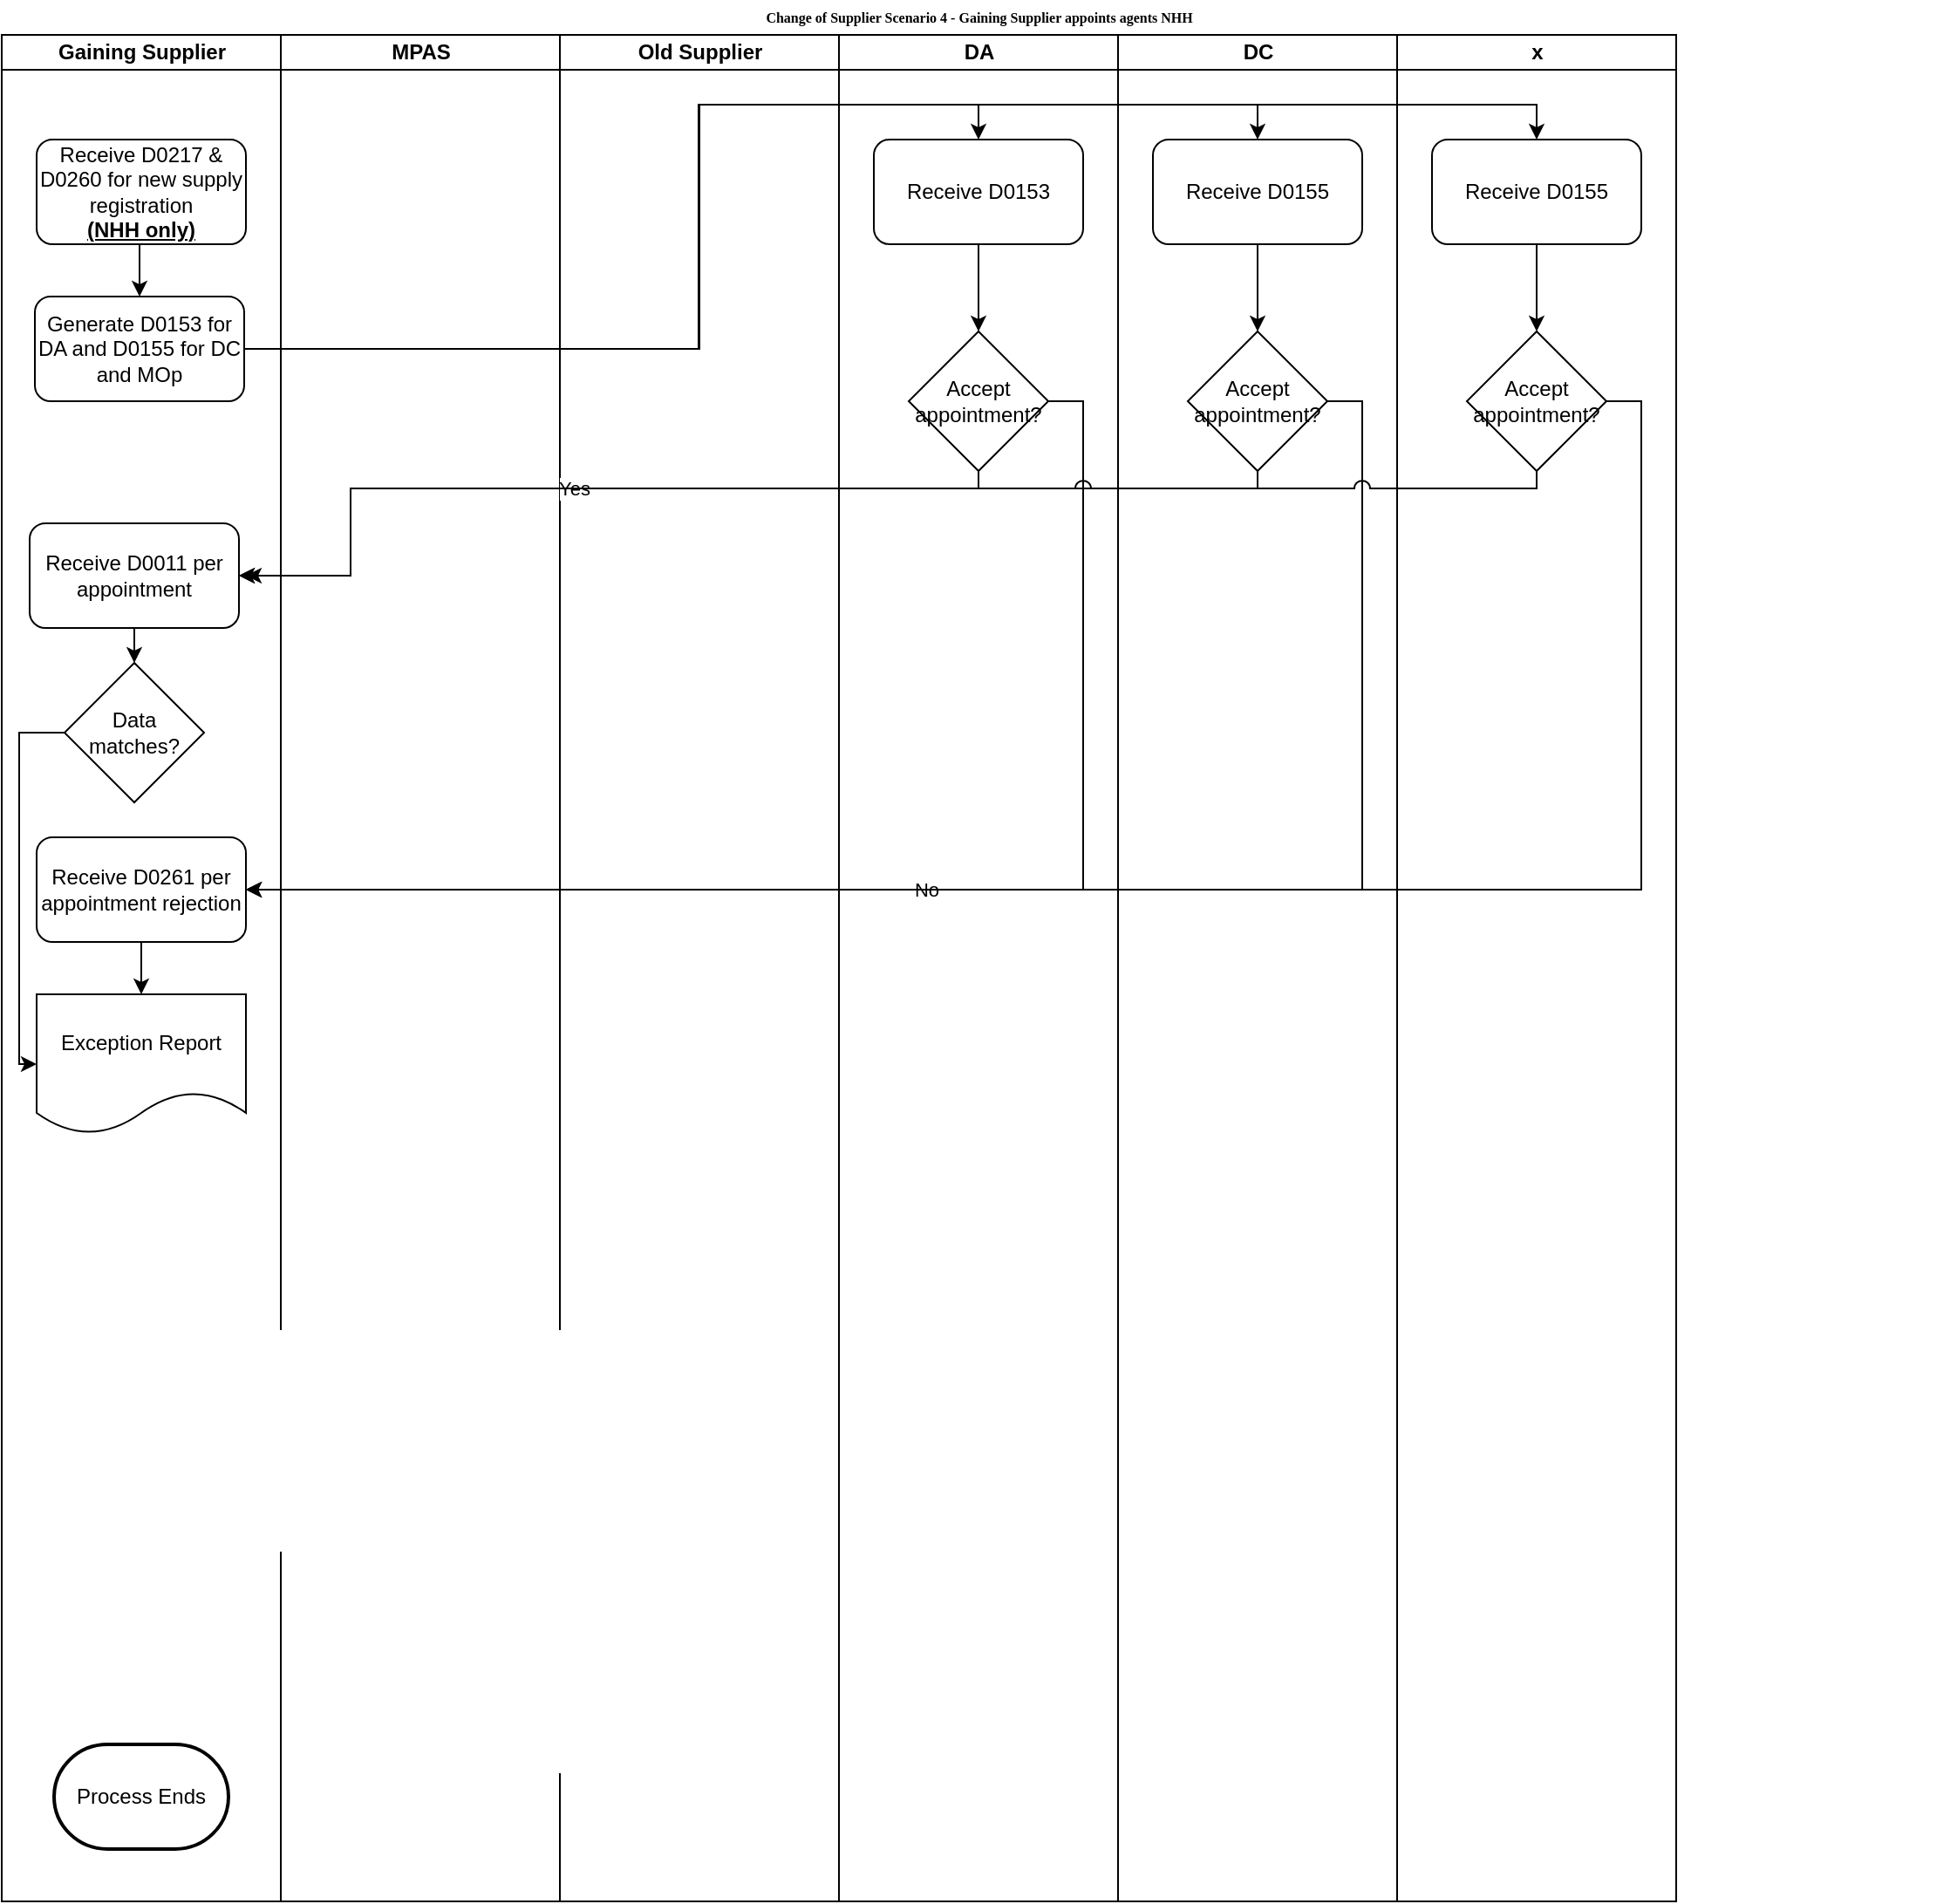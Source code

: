 <mxfile version="10.9.4" type="github"><diagram name="Page-1" id="74e2e168-ea6b-b213-b513-2b3c1d86103e"><mxGraphModel dx="750" dy="566" grid="1" gridSize="10" guides="1" tooltips="1" connect="1" arrows="1" fold="1" page="1" pageScale="1" pageWidth="827" pageHeight="1169" background="#ffffff" math="0" shadow="0"><root><mxCell id="0"/><mxCell id="1" parent="0"/><mxCell id="77e6c97f196da883-1" value="Change of Supplier Scenario 4 - Gaining Supplier appoints agents NHH" style="swimlane;html=1;childLayout=stackLayout;startSize=20;rounded=0;shadow=0;labelBackgroundColor=none;strokeColor=none;strokeWidth=1;fillColor=#ffffff;fontFamily=Verdana;fontSize=8;fontColor=#000000;align=center;" parent="1" vertex="1"><mxGeometry x="70" y="40" width="1120" height="1090" as="geometry"/></mxCell><mxCell id="77e6c97f196da883-2" value="Gaining Supplier" style="swimlane;html=1;startSize=20;" parent="77e6c97f196da883-1" vertex="1"><mxGeometry y="20" width="160" height="1070" as="geometry"/></mxCell><mxCell id="lABEAh94QwCFASmo0ZNv-2" style="edgeStyle=orthogonalEdgeStyle;rounded=0;orthogonalLoop=1;jettySize=auto;html=1;exitX=0.5;exitY=1;exitDx=0;exitDy=0;entryX=0.5;entryY=0;entryDx=0;entryDy=0;" parent="77e6c97f196da883-2" source="zIyODxOTTqoCsG_aiIHh-10" target="lABEAh94QwCFASmo0ZNv-1" edge="1"><mxGeometry relative="1" as="geometry"/></mxCell><mxCell id="zIyODxOTTqoCsG_aiIHh-10" value="Receive D0217 &amp;amp; D0260 for new supply registration &lt;br&gt;&lt;b&gt;&lt;u&gt;(NHH only)&lt;/u&gt;&lt;/b&gt;" style="rounded=1;whiteSpace=wrap;html=1;" parent="77e6c97f196da883-2" vertex="1"><mxGeometry x="20" y="60" width="120" height="60" as="geometry"/></mxCell><mxCell id="zIyODxOTTqoCsG_aiIHh-21" style="edgeStyle=orthogonalEdgeStyle;rounded=0;orthogonalLoop=1;jettySize=auto;html=1;exitX=0.5;exitY=1;exitDx=0;exitDy=0;" parent="77e6c97f196da883-2" edge="1"><mxGeometry relative="1" as="geometry"><mxPoint x="80" y="800" as="sourcePoint"/><mxPoint x="80" y="800" as="targetPoint"/></mxGeometry></mxCell><mxCell id="zIyODxOTTqoCsG_aiIHh-23" value="Process Ends" style="strokeWidth=2;html=1;shape=mxgraph.flowchart.terminator;whiteSpace=wrap;" parent="77e6c97f196da883-2" vertex="1"><mxGeometry x="30" y="980" width="100" height="60" as="geometry"/></mxCell><mxCell id="T8DFIghAVTwrpe1SVQYQ-4" style="edgeStyle=orthogonalEdgeStyle;rounded=0;orthogonalLoop=1;jettySize=auto;html=1;exitX=0.5;exitY=1;exitDx=0;exitDy=0;entryX=0.5;entryY=0;entryDx=0;entryDy=0;" edge="1" parent="77e6c97f196da883-2" source="8GCFweuIL4JDo90L80H1-16" target="T8DFIghAVTwrpe1SVQYQ-2"><mxGeometry relative="1" as="geometry"/></mxCell><mxCell id="8GCFweuIL4JDo90L80H1-16" value="Receive D0011 per appointment" style="rounded=1;whiteSpace=wrap;html=1;" parent="77e6c97f196da883-2" vertex="1"><mxGeometry x="16" y="280" width="120" height="60" as="geometry"/></mxCell><mxCell id="lABEAh94QwCFASmo0ZNv-1" value="Generate D0153 for DA and D0155 for DC and MOp" style="rounded=1;whiteSpace=wrap;html=1;" parent="77e6c97f196da883-2" vertex="1"><mxGeometry x="19" y="150" width="120" height="60" as="geometry"/></mxCell><mxCell id="lABEAh94QwCFASmo0ZNv-8" style="edgeStyle=orthogonalEdgeStyle;rounded=0;jumpStyle=arc;jumpSize=9;orthogonalLoop=1;jettySize=auto;html=1;exitX=0.5;exitY=1;exitDx=0;exitDy=0;entryX=0.5;entryY=0;entryDx=0;entryDy=0;" parent="77e6c97f196da883-2" source="lABEAh94QwCFASmo0ZNv-3" target="lABEAh94QwCFASmo0ZNv-7" edge="1"><mxGeometry relative="1" as="geometry"/></mxCell><mxCell id="lABEAh94QwCFASmo0ZNv-3" value="Receive D0261 per appointment rejection" style="rounded=1;whiteSpace=wrap;html=1;" parent="77e6c97f196da883-2" vertex="1"><mxGeometry x="20" y="460" width="120" height="60" as="geometry"/></mxCell><mxCell id="lABEAh94QwCFASmo0ZNv-7" value="Exception Report" style="shape=document;whiteSpace=wrap;html=1;boundedLbl=1;" parent="77e6c97f196da883-2" vertex="1"><mxGeometry x="20" y="550" width="120" height="80" as="geometry"/></mxCell><mxCell id="T8DFIghAVTwrpe1SVQYQ-3" style="edgeStyle=orthogonalEdgeStyle;rounded=0;orthogonalLoop=1;jettySize=auto;html=1;entryX=0;entryY=0.5;entryDx=0;entryDy=0;" edge="1" parent="77e6c97f196da883-2" source="T8DFIghAVTwrpe1SVQYQ-2" target="lABEAh94QwCFASmo0ZNv-7"><mxGeometry relative="1" as="geometry"><Array as="points"><mxPoint x="10" y="400"/><mxPoint x="10" y="590"/></Array></mxGeometry></mxCell><mxCell id="T8DFIghAVTwrpe1SVQYQ-2" value="Data matches?" style="rhombus;whiteSpace=wrap;html=1;" vertex="1" parent="77e6c97f196da883-2"><mxGeometry x="36" y="360" width="80" height="80" as="geometry"/></mxCell><mxCell id="77e6c97f196da883-3" value="MPAS" style="swimlane;html=1;startSize=20;" parent="77e6c97f196da883-1" vertex="1"><mxGeometry x="160" y="20" width="160" height="1070" as="geometry"/></mxCell><mxCell id="77e6c97f196da883-4" value="Old Supplier" style="swimlane;html=1;startSize=20;" parent="77e6c97f196da883-1" vertex="1"><mxGeometry x="320" y="20" width="160" height="1070" as="geometry"/></mxCell><mxCell id="wQQ8Tt-gBdMGujzAyKJH-7" value="DA" style="swimlane;html=1;startSize=20;" parent="77e6c97f196da883-1" vertex="1"><mxGeometry x="480" y="20" width="160" height="1070" as="geometry"/></mxCell><mxCell id="8GCFweuIL4JDo90L80H1-12" style="edgeStyle=orthogonalEdgeStyle;rounded=0;orthogonalLoop=1;jettySize=auto;html=1;exitX=0.5;exitY=1;exitDx=0;exitDy=0;" parent="wQQ8Tt-gBdMGujzAyKJH-7" source="8GCFweuIL4JDo90L80H1-1" target="8GCFweuIL4JDo90L80H1-9" edge="1"><mxGeometry relative="1" as="geometry"/></mxCell><mxCell id="8GCFweuIL4JDo90L80H1-1" value="Receive D0153" style="rounded=1;whiteSpace=wrap;html=1;" parent="wQQ8Tt-gBdMGujzAyKJH-7" vertex="1"><mxGeometry x="20" y="60" width="120" height="60" as="geometry"/></mxCell><mxCell id="8GCFweuIL4JDo90L80H1-9" value="Accept appointment?" style="rhombus;whiteSpace=wrap;html=1;" parent="wQQ8Tt-gBdMGujzAyKJH-7" vertex="1"><mxGeometry x="40" y="170" width="80" height="80" as="geometry"/></mxCell><mxCell id="77e6c97f196da883-5" value="DC" style="swimlane;html=1;startSize=20;" parent="77e6c97f196da883-1" vertex="1"><mxGeometry x="640" y="20" width="160" height="1070" as="geometry"/></mxCell><mxCell id="8GCFweuIL4JDo90L80H1-13" style="edgeStyle=orthogonalEdgeStyle;rounded=0;orthogonalLoop=1;jettySize=auto;html=1;exitX=0.5;exitY=1;exitDx=0;exitDy=0;" parent="77e6c97f196da883-5" source="8GCFweuIL4JDo90L80H1-4" target="8GCFweuIL4JDo90L80H1-11" edge="1"><mxGeometry relative="1" as="geometry"/></mxCell><mxCell id="8GCFweuIL4JDo90L80H1-4" value="Receive D0155" style="rounded=1;whiteSpace=wrap;html=1;" parent="77e6c97f196da883-5" vertex="1"><mxGeometry x="20" y="60" width="120" height="60" as="geometry"/></mxCell><mxCell id="8GCFweuIL4JDo90L80H1-11" value="Accept appointment?" style="rhombus;whiteSpace=wrap;html=1;" parent="77e6c97f196da883-5" vertex="1"><mxGeometry x="40" y="170" width="80" height="80" as="geometry"/></mxCell><mxCell id="77e6c97f196da883-7" value="x" style="swimlane;html=1;startSize=20;" parent="77e6c97f196da883-1" vertex="1"><mxGeometry x="800" y="20" width="160" height="1070" as="geometry"/></mxCell><mxCell id="8GCFweuIL4JDo90L80H1-15" style="edgeStyle=orthogonalEdgeStyle;rounded=0;orthogonalLoop=1;jettySize=auto;html=1;exitX=0.5;exitY=1;exitDx=0;exitDy=0;" parent="77e6c97f196da883-7" source="8GCFweuIL4JDo90L80H1-5" target="8GCFweuIL4JDo90L80H1-10" edge="1"><mxGeometry relative="1" as="geometry"/></mxCell><mxCell id="8GCFweuIL4JDo90L80H1-5" value="Receive D0155" style="rounded=1;whiteSpace=wrap;html=1;" parent="77e6c97f196da883-7" vertex="1"><mxGeometry x="20" y="60" width="120" height="60" as="geometry"/></mxCell><mxCell id="8GCFweuIL4JDo90L80H1-10" value="Accept appointment?" style="rhombus;whiteSpace=wrap;html=1;" parent="77e6c97f196da883-7" vertex="1"><mxGeometry x="40" y="170" width="80" height="80" as="geometry"/></mxCell><mxCell id="8GCFweuIL4JDo90L80H1-6" style="edgeStyle=orthogonalEdgeStyle;rounded=0;orthogonalLoop=1;jettySize=auto;html=1;exitX=1;exitY=0.5;exitDx=0;exitDy=0;entryX=0.5;entryY=0;entryDx=0;entryDy=0;" parent="77e6c97f196da883-1" source="lABEAh94QwCFASmo0ZNv-1" target="8GCFweuIL4JDo90L80H1-1" edge="1"><mxGeometry relative="1" as="geometry"><Array as="points"><mxPoint x="400" y="200"/><mxPoint x="400" y="60"/><mxPoint x="560" y="60"/></Array></mxGeometry></mxCell><mxCell id="8GCFweuIL4JDo90L80H1-7" style="edgeStyle=orthogonalEdgeStyle;rounded=0;orthogonalLoop=1;jettySize=auto;html=1;exitX=1;exitY=0.5;exitDx=0;exitDy=0;entryX=0.5;entryY=0;entryDx=0;entryDy=0;" parent="77e6c97f196da883-1" source="lABEAh94QwCFASmo0ZNv-1" target="8GCFweuIL4JDo90L80H1-4" edge="1"><mxGeometry relative="1" as="geometry"/></mxCell><mxCell id="8GCFweuIL4JDo90L80H1-8" style="edgeStyle=orthogonalEdgeStyle;rounded=0;orthogonalLoop=1;jettySize=auto;html=1;exitX=1;exitY=0.5;exitDx=0;exitDy=0;entryX=0.5;entryY=0;entryDx=0;entryDy=0;" parent="77e6c97f196da883-1" source="lABEAh94QwCFASmo0ZNv-1" target="8GCFweuIL4JDo90L80H1-5" edge="1"><mxGeometry relative="1" as="geometry"><Array as="points"><mxPoint x="400" y="200"/><mxPoint x="400" y="60"/><mxPoint x="880" y="60"/></Array></mxGeometry></mxCell><mxCell id="8GCFweuIL4JDo90L80H1-17" value="Yes" style="edgeStyle=orthogonalEdgeStyle;rounded=0;orthogonalLoop=1;jettySize=auto;html=1;exitX=0.5;exitY=1;exitDx=0;exitDy=0;entryX=1;entryY=0.5;entryDx=0;entryDy=0;" parent="77e6c97f196da883-1" source="8GCFweuIL4JDo90L80H1-9" target="8GCFweuIL4JDo90L80H1-16" edge="1"><mxGeometry relative="1" as="geometry"><Array as="points"><mxPoint x="560" y="280"/><mxPoint x="200" y="280"/><mxPoint x="200" y="330"/></Array></mxGeometry></mxCell><mxCell id="8GCFweuIL4JDo90L80H1-18" style="edgeStyle=orthogonalEdgeStyle;rounded=0;orthogonalLoop=1;jettySize=auto;html=1;exitX=0.5;exitY=1;exitDx=0;exitDy=0;entryX=1;entryY=0.5;entryDx=0;entryDy=0;jumpStyle=arc;jumpSize=9;" parent="77e6c97f196da883-1" source="8GCFweuIL4JDo90L80H1-11" target="8GCFweuIL4JDo90L80H1-16" edge="1"><mxGeometry relative="1" as="geometry"><Array as="points"><mxPoint x="720" y="280"/><mxPoint x="200" y="280"/><mxPoint x="200" y="330"/></Array></mxGeometry></mxCell><mxCell id="lABEAh94QwCFASmo0ZNv-4" value="No" style="edgeStyle=orthogonalEdgeStyle;rounded=0;orthogonalLoop=1;jettySize=auto;html=1;exitX=1;exitY=0.5;exitDx=0;exitDy=0;entryX=1;entryY=0.5;entryDx=0;entryDy=0;jumpStyle=none;jumpSize=9;" parent="77e6c97f196da883-1" source="8GCFweuIL4JDo90L80H1-9" target="lABEAh94QwCFASmo0ZNv-3" edge="1"><mxGeometry relative="1" as="geometry"/></mxCell><mxCell id="lABEAh94QwCFASmo0ZNv-5" style="edgeStyle=orthogonalEdgeStyle;rounded=0;jumpStyle=arc;jumpSize=9;orthogonalLoop=1;jettySize=auto;html=1;exitX=1;exitY=0.5;exitDx=0;exitDy=0;entryX=1;entryY=0.5;entryDx=0;entryDy=0;" parent="77e6c97f196da883-1" source="8GCFweuIL4JDo90L80H1-11" target="lABEAh94QwCFASmo0ZNv-3" edge="1"><mxGeometry relative="1" as="geometry"/></mxCell><mxCell id="lABEAh94QwCFASmo0ZNv-6" style="edgeStyle=orthogonalEdgeStyle;rounded=0;jumpStyle=arc;jumpSize=9;orthogonalLoop=1;jettySize=auto;html=1;exitX=1;exitY=0.5;exitDx=0;exitDy=0;entryX=1;entryY=0.5;entryDx=0;entryDy=0;" parent="77e6c97f196da883-1" source="8GCFweuIL4JDo90L80H1-10" edge="1" target="lABEAh94QwCFASmo0ZNv-3"><mxGeometry relative="1" as="geometry"><mxPoint x="140" y="420" as="targetPoint"/><Array as="points"><mxPoint x="940" y="230"/><mxPoint x="940" y="510"/></Array></mxGeometry></mxCell><mxCell id="8GCFweuIL4JDo90L80H1-19" style="edgeStyle=orthogonalEdgeStyle;rounded=0;orthogonalLoop=1;jettySize=auto;html=1;exitX=0.5;exitY=1;exitDx=0;exitDy=0;jumpStyle=arc;jumpSize=9;" parent="1" source="8GCFweuIL4JDo90L80H1-10" edge="1"><mxGeometry relative="1" as="geometry"><mxPoint x="210" y="370" as="targetPoint"/><Array as="points"><mxPoint x="950" y="320"/><mxPoint x="270" y="320"/><mxPoint x="270" y="370"/></Array></mxGeometry></mxCell></root></mxGraphModel></diagram></mxfile>